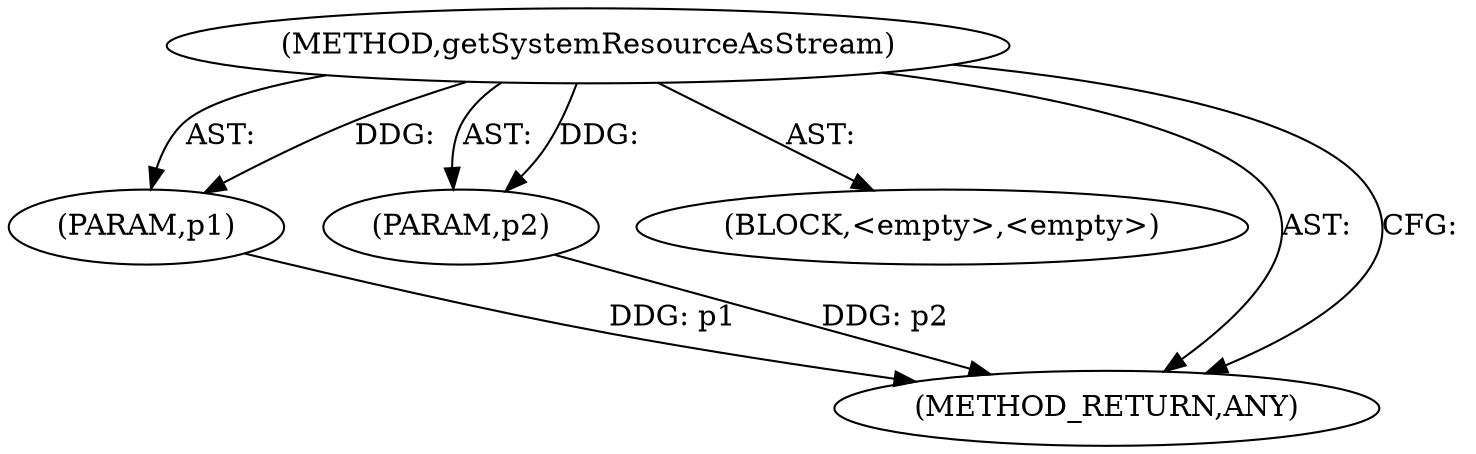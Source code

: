 digraph "getSystemResourceAsStream" {  
"111669149766" [label = <(METHOD,getSystemResourceAsStream)> ]
"115964117137" [label = <(PARAM,p1)> ]
"115964117138" [label = <(PARAM,p2)> ]
"25769803917" [label = <(BLOCK,&lt;empty&gt;,&lt;empty&gt;)> ]
"128849018950" [label = <(METHOD_RETURN,ANY)> ]
  "111669149766" -> "115964117137"  [ label = "AST: "] 
  "111669149766" -> "25769803917"  [ label = "AST: "] 
  "111669149766" -> "115964117138"  [ label = "AST: "] 
  "111669149766" -> "128849018950"  [ label = "AST: "] 
  "111669149766" -> "128849018950"  [ label = "CFG: "] 
  "115964117137" -> "128849018950"  [ label = "DDG: p1"] 
  "115964117138" -> "128849018950"  [ label = "DDG: p2"] 
  "111669149766" -> "115964117137"  [ label = "DDG: "] 
  "111669149766" -> "115964117138"  [ label = "DDG: "] 
}
